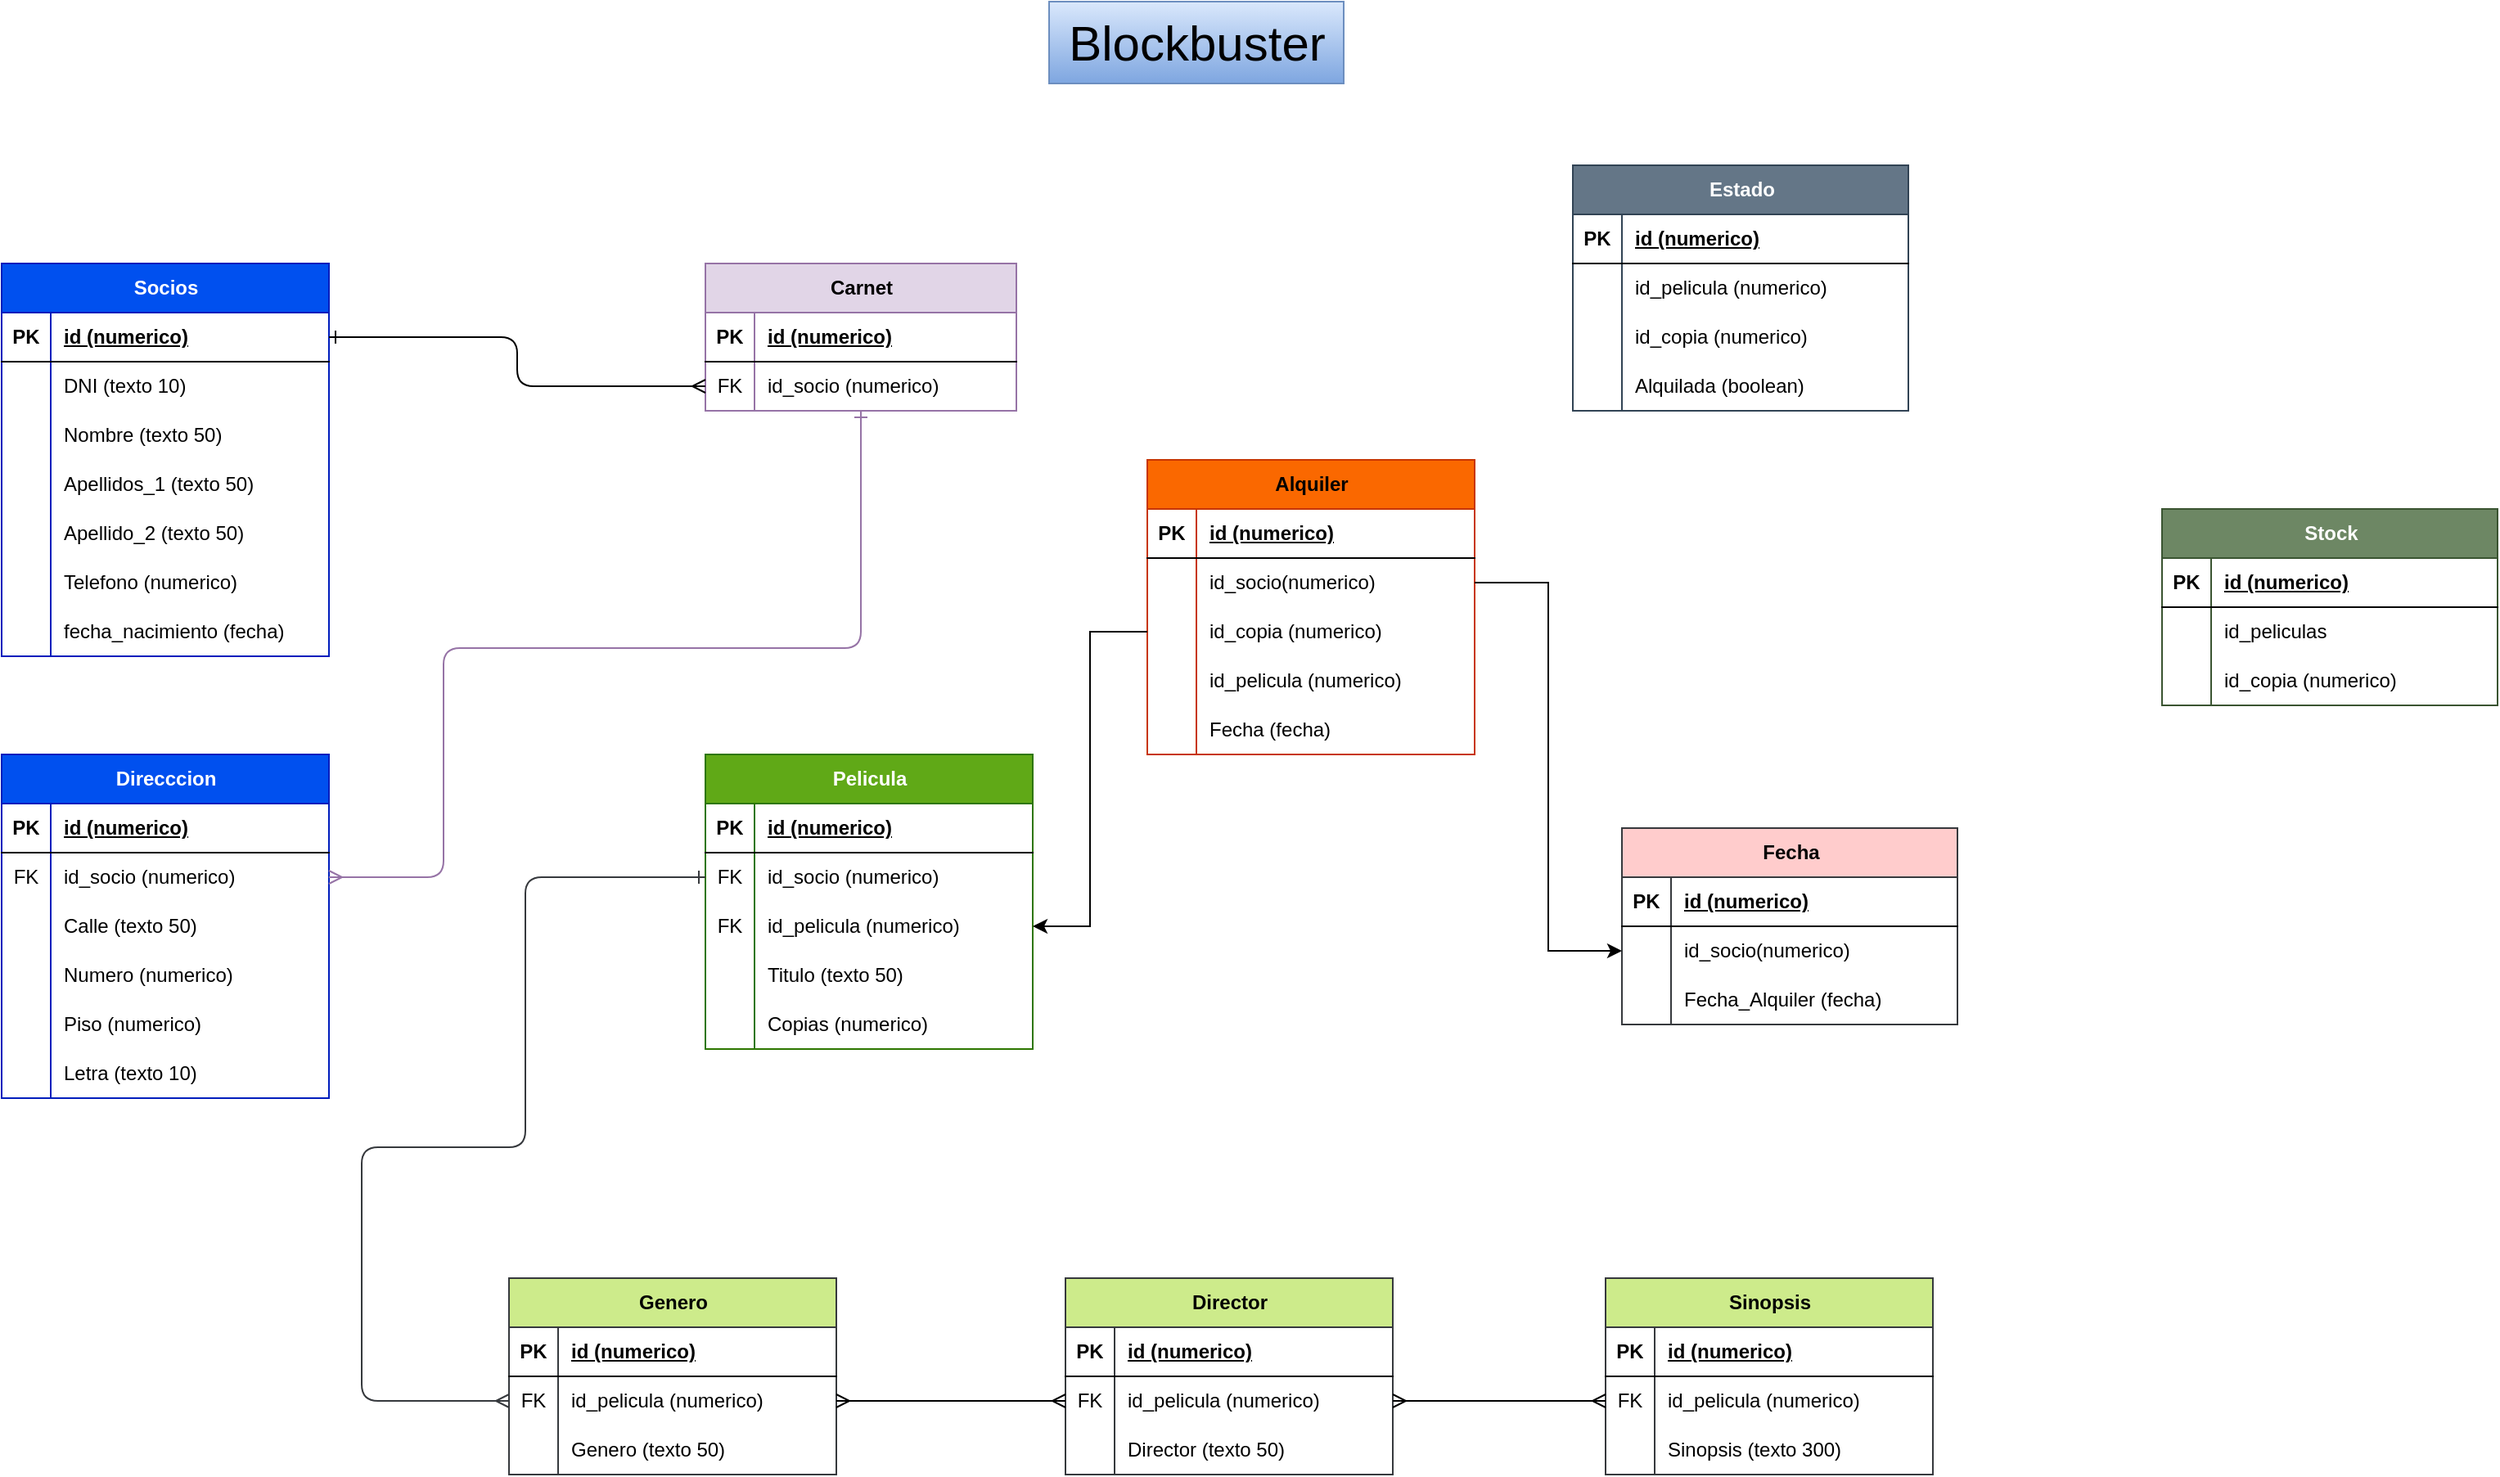 <mxfile version="26.0.16">
  <diagram name="Página-1" id="MO8kw07ydqRmG4UyFzAD">
    <mxGraphModel dx="2778" dy="1031" grid="1" gridSize="10" guides="1" tooltips="1" connect="1" arrows="1" fold="1" page="1" pageScale="1" pageWidth="827" pageHeight="1169" math="0" shadow="0">
      <root>
        <mxCell id="0" />
        <mxCell id="1" parent="0" />
        <mxCell id="iXbECxV8TjR05s4-vlhc-1" value="Socios" style="shape=table;startSize=30;container=1;collapsible=1;childLayout=tableLayout;fixedRows=1;rowLines=0;fontStyle=1;align=center;resizeLast=1;html=1;fillColor=#0050ef;fontColor=#ffffff;strokeColor=#001DBC;rounded=0;" vertex="1" parent="1">
          <mxGeometry x="-800" y="180" width="200" height="240" as="geometry" />
        </mxCell>
        <mxCell id="iXbECxV8TjR05s4-vlhc-2" value="" style="shape=tableRow;horizontal=0;startSize=0;swimlaneHead=0;swimlaneBody=0;fillColor=none;collapsible=0;dropTarget=0;points=[[0,0.5],[1,0.5]];portConstraint=eastwest;top=0;left=0;right=0;bottom=1;" vertex="1" parent="iXbECxV8TjR05s4-vlhc-1">
          <mxGeometry y="30" width="200" height="30" as="geometry" />
        </mxCell>
        <mxCell id="iXbECxV8TjR05s4-vlhc-3" value="PK" style="shape=partialRectangle;connectable=0;fillColor=none;top=0;left=0;bottom=0;right=0;fontStyle=1;overflow=hidden;whiteSpace=wrap;html=1;" vertex="1" parent="iXbECxV8TjR05s4-vlhc-2">
          <mxGeometry width="30" height="30" as="geometry">
            <mxRectangle width="30" height="30" as="alternateBounds" />
          </mxGeometry>
        </mxCell>
        <mxCell id="iXbECxV8TjR05s4-vlhc-4" value="id (numerico)" style="shape=partialRectangle;connectable=0;fillColor=none;top=0;left=0;bottom=0;right=0;align=left;spacingLeft=6;fontStyle=5;overflow=hidden;whiteSpace=wrap;html=1;" vertex="1" parent="iXbECxV8TjR05s4-vlhc-2">
          <mxGeometry x="30" width="170" height="30" as="geometry">
            <mxRectangle width="170" height="30" as="alternateBounds" />
          </mxGeometry>
        </mxCell>
        <mxCell id="iXbECxV8TjR05s4-vlhc-17" value="" style="shape=tableRow;horizontal=0;startSize=0;swimlaneHead=0;swimlaneBody=0;fillColor=none;collapsible=0;dropTarget=0;points=[[0,0.5],[1,0.5]];portConstraint=eastwest;top=0;left=0;right=0;bottom=0;" vertex="1" parent="iXbECxV8TjR05s4-vlhc-1">
          <mxGeometry y="60" width="200" height="30" as="geometry" />
        </mxCell>
        <mxCell id="iXbECxV8TjR05s4-vlhc-18" value="" style="shape=partialRectangle;connectable=0;fillColor=none;top=0;left=0;bottom=0;right=0;editable=1;overflow=hidden;whiteSpace=wrap;html=1;" vertex="1" parent="iXbECxV8TjR05s4-vlhc-17">
          <mxGeometry width="30" height="30" as="geometry">
            <mxRectangle width="30" height="30" as="alternateBounds" />
          </mxGeometry>
        </mxCell>
        <mxCell id="iXbECxV8TjR05s4-vlhc-19" value="DNI (texto 10)" style="shape=partialRectangle;connectable=0;fillColor=none;top=0;left=0;bottom=0;right=0;align=left;spacingLeft=6;overflow=hidden;whiteSpace=wrap;html=1;" vertex="1" parent="iXbECxV8TjR05s4-vlhc-17">
          <mxGeometry x="30" width="170" height="30" as="geometry">
            <mxRectangle width="170" height="30" as="alternateBounds" />
          </mxGeometry>
        </mxCell>
        <mxCell id="iXbECxV8TjR05s4-vlhc-5" value="" style="shape=tableRow;horizontal=0;startSize=0;swimlaneHead=0;swimlaneBody=0;fillColor=none;collapsible=0;dropTarget=0;points=[[0,0.5],[1,0.5]];portConstraint=eastwest;top=0;left=0;right=0;bottom=0;" vertex="1" parent="iXbECxV8TjR05s4-vlhc-1">
          <mxGeometry y="90" width="200" height="30" as="geometry" />
        </mxCell>
        <mxCell id="iXbECxV8TjR05s4-vlhc-6" value="" style="shape=partialRectangle;connectable=0;fillColor=none;top=0;left=0;bottom=0;right=0;editable=1;overflow=hidden;whiteSpace=wrap;html=1;" vertex="1" parent="iXbECxV8TjR05s4-vlhc-5">
          <mxGeometry width="30" height="30" as="geometry">
            <mxRectangle width="30" height="30" as="alternateBounds" />
          </mxGeometry>
        </mxCell>
        <mxCell id="iXbECxV8TjR05s4-vlhc-7" value="Nombre (texto 50)" style="shape=partialRectangle;connectable=0;fillColor=none;top=0;left=0;bottom=0;right=0;align=left;spacingLeft=6;overflow=hidden;whiteSpace=wrap;html=1;" vertex="1" parent="iXbECxV8TjR05s4-vlhc-5">
          <mxGeometry x="30" width="170" height="30" as="geometry">
            <mxRectangle width="170" height="30" as="alternateBounds" />
          </mxGeometry>
        </mxCell>
        <mxCell id="iXbECxV8TjR05s4-vlhc-8" value="" style="shape=tableRow;horizontal=0;startSize=0;swimlaneHead=0;swimlaneBody=0;fillColor=none;collapsible=0;dropTarget=0;points=[[0,0.5],[1,0.5]];portConstraint=eastwest;top=0;left=0;right=0;bottom=0;" vertex="1" parent="iXbECxV8TjR05s4-vlhc-1">
          <mxGeometry y="120" width="200" height="30" as="geometry" />
        </mxCell>
        <mxCell id="iXbECxV8TjR05s4-vlhc-9" value="" style="shape=partialRectangle;connectable=0;fillColor=none;top=0;left=0;bottom=0;right=0;editable=1;overflow=hidden;whiteSpace=wrap;html=1;" vertex="1" parent="iXbECxV8TjR05s4-vlhc-8">
          <mxGeometry width="30" height="30" as="geometry">
            <mxRectangle width="30" height="30" as="alternateBounds" />
          </mxGeometry>
        </mxCell>
        <mxCell id="iXbECxV8TjR05s4-vlhc-10" value="Apellidos_1 (texto 50)" style="shape=partialRectangle;connectable=0;fillColor=none;top=0;left=0;bottom=0;right=0;align=left;spacingLeft=6;overflow=hidden;whiteSpace=wrap;html=1;" vertex="1" parent="iXbECxV8TjR05s4-vlhc-8">
          <mxGeometry x="30" width="170" height="30" as="geometry">
            <mxRectangle width="170" height="30" as="alternateBounds" />
          </mxGeometry>
        </mxCell>
        <mxCell id="iXbECxV8TjR05s4-vlhc-11" value="" style="shape=tableRow;horizontal=0;startSize=0;swimlaneHead=0;swimlaneBody=0;fillColor=none;collapsible=0;dropTarget=0;points=[[0,0.5],[1,0.5]];portConstraint=eastwest;top=0;left=0;right=0;bottom=0;" vertex="1" parent="iXbECxV8TjR05s4-vlhc-1">
          <mxGeometry y="150" width="200" height="30" as="geometry" />
        </mxCell>
        <mxCell id="iXbECxV8TjR05s4-vlhc-12" value="" style="shape=partialRectangle;connectable=0;fillColor=none;top=0;left=0;bottom=0;right=0;editable=1;overflow=hidden;whiteSpace=wrap;html=1;" vertex="1" parent="iXbECxV8TjR05s4-vlhc-11">
          <mxGeometry width="30" height="30" as="geometry">
            <mxRectangle width="30" height="30" as="alternateBounds" />
          </mxGeometry>
        </mxCell>
        <mxCell id="iXbECxV8TjR05s4-vlhc-13" value="Apellido_2 (texto 50)" style="shape=partialRectangle;connectable=0;fillColor=none;top=0;left=0;bottom=0;right=0;align=left;spacingLeft=6;overflow=hidden;whiteSpace=wrap;html=1;" vertex="1" parent="iXbECxV8TjR05s4-vlhc-11">
          <mxGeometry x="30" width="170" height="30" as="geometry">
            <mxRectangle width="170" height="30" as="alternateBounds" />
          </mxGeometry>
        </mxCell>
        <mxCell id="iXbECxV8TjR05s4-vlhc-14" value="" style="shape=tableRow;horizontal=0;startSize=0;swimlaneHead=0;swimlaneBody=0;fillColor=none;collapsible=0;dropTarget=0;points=[[0,0.5],[1,0.5]];portConstraint=eastwest;top=0;left=0;right=0;bottom=0;" vertex="1" parent="iXbECxV8TjR05s4-vlhc-1">
          <mxGeometry y="180" width="200" height="30" as="geometry" />
        </mxCell>
        <mxCell id="iXbECxV8TjR05s4-vlhc-15" value="" style="shape=partialRectangle;connectable=0;fillColor=none;top=0;left=0;bottom=0;right=0;editable=1;overflow=hidden;whiteSpace=wrap;html=1;" vertex="1" parent="iXbECxV8TjR05s4-vlhc-14">
          <mxGeometry width="30" height="30" as="geometry">
            <mxRectangle width="30" height="30" as="alternateBounds" />
          </mxGeometry>
        </mxCell>
        <mxCell id="iXbECxV8TjR05s4-vlhc-16" value="Telefono (numerico)" style="shape=partialRectangle;connectable=0;fillColor=none;top=0;left=0;bottom=0;right=0;align=left;spacingLeft=6;overflow=hidden;whiteSpace=wrap;html=1;" vertex="1" parent="iXbECxV8TjR05s4-vlhc-14">
          <mxGeometry x="30" width="170" height="30" as="geometry">
            <mxRectangle width="170" height="30" as="alternateBounds" />
          </mxGeometry>
        </mxCell>
        <mxCell id="iXbECxV8TjR05s4-vlhc-43" value="" style="shape=tableRow;horizontal=0;startSize=0;swimlaneHead=0;swimlaneBody=0;fillColor=none;collapsible=0;dropTarget=0;points=[[0,0.5],[1,0.5]];portConstraint=eastwest;top=0;left=0;right=0;bottom=0;" vertex="1" parent="iXbECxV8TjR05s4-vlhc-1">
          <mxGeometry y="210" width="200" height="30" as="geometry" />
        </mxCell>
        <mxCell id="iXbECxV8TjR05s4-vlhc-44" value="" style="shape=partialRectangle;connectable=0;fillColor=none;top=0;left=0;bottom=0;right=0;editable=1;overflow=hidden;whiteSpace=wrap;html=1;" vertex="1" parent="iXbECxV8TjR05s4-vlhc-43">
          <mxGeometry width="30" height="30" as="geometry">
            <mxRectangle width="30" height="30" as="alternateBounds" />
          </mxGeometry>
        </mxCell>
        <mxCell id="iXbECxV8TjR05s4-vlhc-45" value="fecha_nacimiento (fecha)" style="shape=partialRectangle;connectable=0;fillColor=none;top=0;left=0;bottom=0;right=0;align=left;spacingLeft=6;overflow=hidden;whiteSpace=wrap;html=1;" vertex="1" parent="iXbECxV8TjR05s4-vlhc-43">
          <mxGeometry x="30" width="170" height="30" as="geometry">
            <mxRectangle width="170" height="30" as="alternateBounds" />
          </mxGeometry>
        </mxCell>
        <mxCell id="iXbECxV8TjR05s4-vlhc-20" value="Carnet" style="shape=table;startSize=30;container=1;collapsible=1;childLayout=tableLayout;fixedRows=1;rowLines=0;fontStyle=1;align=center;resizeLast=1;html=1;fillColor=#e1d5e7;strokeColor=#9673a6;" vertex="1" parent="1">
          <mxGeometry x="-370" y="180" width="190" height="90" as="geometry" />
        </mxCell>
        <mxCell id="iXbECxV8TjR05s4-vlhc-21" value="" style="shape=tableRow;horizontal=0;startSize=0;swimlaneHead=0;swimlaneBody=0;fillColor=none;collapsible=0;dropTarget=0;points=[[0,0.5],[1,0.5]];portConstraint=eastwest;top=0;left=0;right=0;bottom=1;" vertex="1" parent="iXbECxV8TjR05s4-vlhc-20">
          <mxGeometry y="30" width="190" height="30" as="geometry" />
        </mxCell>
        <mxCell id="iXbECxV8TjR05s4-vlhc-22" value="PK" style="shape=partialRectangle;connectable=0;fillColor=none;top=0;left=0;bottom=0;right=0;fontStyle=1;overflow=hidden;whiteSpace=wrap;html=1;" vertex="1" parent="iXbECxV8TjR05s4-vlhc-21">
          <mxGeometry width="30" height="30" as="geometry">
            <mxRectangle width="30" height="30" as="alternateBounds" />
          </mxGeometry>
        </mxCell>
        <mxCell id="iXbECxV8TjR05s4-vlhc-23" value="id (numerico)" style="shape=partialRectangle;connectable=0;fillColor=none;top=0;left=0;bottom=0;right=0;align=left;spacingLeft=6;fontStyle=5;overflow=hidden;whiteSpace=wrap;html=1;" vertex="1" parent="iXbECxV8TjR05s4-vlhc-21">
          <mxGeometry x="30" width="160" height="30" as="geometry">
            <mxRectangle width="160" height="30" as="alternateBounds" />
          </mxGeometry>
        </mxCell>
        <mxCell id="iXbECxV8TjR05s4-vlhc-24" value="" style="shape=tableRow;horizontal=0;startSize=0;swimlaneHead=0;swimlaneBody=0;fillColor=none;collapsible=0;dropTarget=0;points=[[0,0.5],[1,0.5]];portConstraint=eastwest;top=0;left=0;right=0;bottom=0;" vertex="1" parent="iXbECxV8TjR05s4-vlhc-20">
          <mxGeometry y="60" width="190" height="30" as="geometry" />
        </mxCell>
        <mxCell id="iXbECxV8TjR05s4-vlhc-25" value="FK" style="shape=partialRectangle;connectable=0;fillColor=none;top=0;left=0;bottom=0;right=0;editable=1;overflow=hidden;whiteSpace=wrap;html=1;" vertex="1" parent="iXbECxV8TjR05s4-vlhc-24">
          <mxGeometry width="30" height="30" as="geometry">
            <mxRectangle width="30" height="30" as="alternateBounds" />
          </mxGeometry>
        </mxCell>
        <mxCell id="iXbECxV8TjR05s4-vlhc-26" value="id_socio (numerico)" style="shape=partialRectangle;connectable=0;fillColor=none;top=0;left=0;bottom=0;right=0;align=left;spacingLeft=6;overflow=hidden;whiteSpace=wrap;html=1;" vertex="1" parent="iXbECxV8TjR05s4-vlhc-24">
          <mxGeometry x="30" width="160" height="30" as="geometry">
            <mxRectangle width="160" height="30" as="alternateBounds" />
          </mxGeometry>
        </mxCell>
        <mxCell id="iXbECxV8TjR05s4-vlhc-47" value="Direcccion" style="shape=table;startSize=30;container=1;collapsible=1;childLayout=tableLayout;fixedRows=1;rowLines=0;fontStyle=1;align=center;resizeLast=1;html=1;fillColor=#0050ef;fontColor=#ffffff;strokeColor=#001DBC;" vertex="1" parent="1">
          <mxGeometry x="-800" y="480" width="200" height="210" as="geometry" />
        </mxCell>
        <mxCell id="iXbECxV8TjR05s4-vlhc-48" value="" style="shape=tableRow;horizontal=0;startSize=0;swimlaneHead=0;swimlaneBody=0;fillColor=none;collapsible=0;dropTarget=0;points=[[0,0.5],[1,0.5]];portConstraint=eastwest;top=0;left=0;right=0;bottom=1;" vertex="1" parent="iXbECxV8TjR05s4-vlhc-47">
          <mxGeometry y="30" width="200" height="30" as="geometry" />
        </mxCell>
        <mxCell id="iXbECxV8TjR05s4-vlhc-49" value="PK" style="shape=partialRectangle;connectable=0;fillColor=none;top=0;left=0;bottom=0;right=0;fontStyle=1;overflow=hidden;whiteSpace=wrap;html=1;" vertex="1" parent="iXbECxV8TjR05s4-vlhc-48">
          <mxGeometry width="30" height="30" as="geometry">
            <mxRectangle width="30" height="30" as="alternateBounds" />
          </mxGeometry>
        </mxCell>
        <mxCell id="iXbECxV8TjR05s4-vlhc-50" value="id (numerico)" style="shape=partialRectangle;connectable=0;fillColor=none;top=0;left=0;bottom=0;right=0;align=left;spacingLeft=6;fontStyle=5;overflow=hidden;whiteSpace=wrap;html=1;" vertex="1" parent="iXbECxV8TjR05s4-vlhc-48">
          <mxGeometry x="30" width="170" height="30" as="geometry">
            <mxRectangle width="170" height="30" as="alternateBounds" />
          </mxGeometry>
        </mxCell>
        <mxCell id="iXbECxV8TjR05s4-vlhc-51" value="" style="shape=tableRow;horizontal=0;startSize=0;swimlaneHead=0;swimlaneBody=0;fillColor=none;collapsible=0;dropTarget=0;points=[[0,0.5],[1,0.5]];portConstraint=eastwest;top=0;left=0;right=0;bottom=0;" vertex="1" parent="iXbECxV8TjR05s4-vlhc-47">
          <mxGeometry y="60" width="200" height="30" as="geometry" />
        </mxCell>
        <mxCell id="iXbECxV8TjR05s4-vlhc-52" value="FK" style="shape=partialRectangle;connectable=0;fillColor=none;top=0;left=0;bottom=0;right=0;editable=1;overflow=hidden;whiteSpace=wrap;html=1;" vertex="1" parent="iXbECxV8TjR05s4-vlhc-51">
          <mxGeometry width="30" height="30" as="geometry">
            <mxRectangle width="30" height="30" as="alternateBounds" />
          </mxGeometry>
        </mxCell>
        <mxCell id="iXbECxV8TjR05s4-vlhc-53" value="id_socio (numerico)" style="shape=partialRectangle;connectable=0;fillColor=none;top=0;left=0;bottom=0;right=0;align=left;spacingLeft=6;overflow=hidden;whiteSpace=wrap;html=1;" vertex="1" parent="iXbECxV8TjR05s4-vlhc-51">
          <mxGeometry x="30" width="170" height="30" as="geometry">
            <mxRectangle width="170" height="30" as="alternateBounds" />
          </mxGeometry>
        </mxCell>
        <mxCell id="iXbECxV8TjR05s4-vlhc-54" value="" style="shape=tableRow;horizontal=0;startSize=0;swimlaneHead=0;swimlaneBody=0;fillColor=none;collapsible=0;dropTarget=0;points=[[0,0.5],[1,0.5]];portConstraint=eastwest;top=0;left=0;right=0;bottom=0;" vertex="1" parent="iXbECxV8TjR05s4-vlhc-47">
          <mxGeometry y="90" width="200" height="30" as="geometry" />
        </mxCell>
        <mxCell id="iXbECxV8TjR05s4-vlhc-55" value="" style="shape=partialRectangle;connectable=0;fillColor=none;top=0;left=0;bottom=0;right=0;editable=1;overflow=hidden;whiteSpace=wrap;html=1;" vertex="1" parent="iXbECxV8TjR05s4-vlhc-54">
          <mxGeometry width="30" height="30" as="geometry">
            <mxRectangle width="30" height="30" as="alternateBounds" />
          </mxGeometry>
        </mxCell>
        <mxCell id="iXbECxV8TjR05s4-vlhc-56" value="Calle (texto 50)" style="shape=partialRectangle;connectable=0;fillColor=none;top=0;left=0;bottom=0;right=0;align=left;spacingLeft=6;overflow=hidden;whiteSpace=wrap;html=1;" vertex="1" parent="iXbECxV8TjR05s4-vlhc-54">
          <mxGeometry x="30" width="170" height="30" as="geometry">
            <mxRectangle width="170" height="30" as="alternateBounds" />
          </mxGeometry>
        </mxCell>
        <mxCell id="iXbECxV8TjR05s4-vlhc-57" value="" style="shape=tableRow;horizontal=0;startSize=0;swimlaneHead=0;swimlaneBody=0;fillColor=none;collapsible=0;dropTarget=0;points=[[0,0.5],[1,0.5]];portConstraint=eastwest;top=0;left=0;right=0;bottom=0;" vertex="1" parent="iXbECxV8TjR05s4-vlhc-47">
          <mxGeometry y="120" width="200" height="30" as="geometry" />
        </mxCell>
        <mxCell id="iXbECxV8TjR05s4-vlhc-58" value="" style="shape=partialRectangle;connectable=0;fillColor=none;top=0;left=0;bottom=0;right=0;editable=1;overflow=hidden;whiteSpace=wrap;html=1;" vertex="1" parent="iXbECxV8TjR05s4-vlhc-57">
          <mxGeometry width="30" height="30" as="geometry">
            <mxRectangle width="30" height="30" as="alternateBounds" />
          </mxGeometry>
        </mxCell>
        <mxCell id="iXbECxV8TjR05s4-vlhc-59" value="Numero (numerico)" style="shape=partialRectangle;connectable=0;fillColor=none;top=0;left=0;bottom=0;right=0;align=left;spacingLeft=6;overflow=hidden;whiteSpace=wrap;html=1;" vertex="1" parent="iXbECxV8TjR05s4-vlhc-57">
          <mxGeometry x="30" width="170" height="30" as="geometry">
            <mxRectangle width="170" height="30" as="alternateBounds" />
          </mxGeometry>
        </mxCell>
        <mxCell id="iXbECxV8TjR05s4-vlhc-60" value="" style="shape=tableRow;horizontal=0;startSize=0;swimlaneHead=0;swimlaneBody=0;fillColor=none;collapsible=0;dropTarget=0;points=[[0,0.5],[1,0.5]];portConstraint=eastwest;top=0;left=0;right=0;bottom=0;" vertex="1" parent="iXbECxV8TjR05s4-vlhc-47">
          <mxGeometry y="150" width="200" height="30" as="geometry" />
        </mxCell>
        <mxCell id="iXbECxV8TjR05s4-vlhc-61" value="" style="shape=partialRectangle;connectable=0;fillColor=none;top=0;left=0;bottom=0;right=0;editable=1;overflow=hidden;whiteSpace=wrap;html=1;" vertex="1" parent="iXbECxV8TjR05s4-vlhc-60">
          <mxGeometry width="30" height="30" as="geometry">
            <mxRectangle width="30" height="30" as="alternateBounds" />
          </mxGeometry>
        </mxCell>
        <mxCell id="iXbECxV8TjR05s4-vlhc-62" value="Piso (numerico)" style="shape=partialRectangle;connectable=0;fillColor=none;top=0;left=0;bottom=0;right=0;align=left;spacingLeft=6;overflow=hidden;whiteSpace=wrap;html=1;" vertex="1" parent="iXbECxV8TjR05s4-vlhc-60">
          <mxGeometry x="30" width="170" height="30" as="geometry">
            <mxRectangle width="170" height="30" as="alternateBounds" />
          </mxGeometry>
        </mxCell>
        <mxCell id="iXbECxV8TjR05s4-vlhc-63" value="" style="shape=tableRow;horizontal=0;startSize=0;swimlaneHead=0;swimlaneBody=0;fillColor=none;collapsible=0;dropTarget=0;points=[[0,0.5],[1,0.5]];portConstraint=eastwest;top=0;left=0;right=0;bottom=0;" vertex="1" parent="iXbECxV8TjR05s4-vlhc-47">
          <mxGeometry y="180" width="200" height="30" as="geometry" />
        </mxCell>
        <mxCell id="iXbECxV8TjR05s4-vlhc-64" value="" style="shape=partialRectangle;connectable=0;fillColor=none;top=0;left=0;bottom=0;right=0;editable=1;overflow=hidden;whiteSpace=wrap;html=1;" vertex="1" parent="iXbECxV8TjR05s4-vlhc-63">
          <mxGeometry width="30" height="30" as="geometry">
            <mxRectangle width="30" height="30" as="alternateBounds" />
          </mxGeometry>
        </mxCell>
        <mxCell id="iXbECxV8TjR05s4-vlhc-65" value="Letra (texto 10)" style="shape=partialRectangle;connectable=0;fillColor=none;top=0;left=0;bottom=0;right=0;align=left;spacingLeft=6;overflow=hidden;whiteSpace=wrap;html=1;" vertex="1" parent="iXbECxV8TjR05s4-vlhc-63">
          <mxGeometry x="30" width="170" height="30" as="geometry">
            <mxRectangle width="170" height="30" as="alternateBounds" />
          </mxGeometry>
        </mxCell>
        <mxCell id="iXbECxV8TjR05s4-vlhc-72" value="&lt;font style=&quot;font-size: 30px;&quot;&gt;Blockbuster&lt;/font&gt;" style="text;html=1;align=center;verticalAlign=middle;resizable=0;points=[];autosize=1;strokeColor=#6c8ebf;fillColor=#dae8fc;gradientColor=#7ea6e0;" vertex="1" parent="1">
          <mxGeometry x="-160" y="20" width="180" height="50" as="geometry" />
        </mxCell>
        <mxCell id="iXbECxV8TjR05s4-vlhc-73" style="edgeStyle=orthogonalEdgeStyle;rounded=1;orthogonalLoop=1;jettySize=auto;html=1;entryX=0;entryY=0.5;entryDx=0;entryDy=0;endArrow=ERmany;endFill=0;startArrow=ERone;startFill=0;curved=0;strokeColor=light-dark(#000000,#6DB2FF);" edge="1" parent="1" source="iXbECxV8TjR05s4-vlhc-2" target="iXbECxV8TjR05s4-vlhc-24">
          <mxGeometry relative="1" as="geometry" />
        </mxCell>
        <mxCell id="iXbECxV8TjR05s4-vlhc-75" style="edgeStyle=orthogonalEdgeStyle;rounded=1;orthogonalLoop=1;jettySize=auto;html=1;startArrow=ERone;startFill=0;endArrow=ERmany;endFill=0;curved=0;entryX=1;entryY=0.5;entryDx=0;entryDy=0;fillColor=#e1d5e7;strokeColor=#9673a6;" edge="1" parent="1" source="iXbECxV8TjR05s4-vlhc-24" target="iXbECxV8TjR05s4-vlhc-51">
          <mxGeometry relative="1" as="geometry">
            <mxPoint x="-590" y="555" as="targetPoint" />
            <Array as="points">
              <mxPoint x="-530" y="415" />
              <mxPoint x="-530" y="555" />
            </Array>
          </mxGeometry>
        </mxCell>
        <mxCell id="iXbECxV8TjR05s4-vlhc-96" value="Pelicula" style="shape=table;startSize=30;container=1;collapsible=1;childLayout=tableLayout;fixedRows=1;rowLines=0;fontStyle=1;align=center;resizeLast=1;html=1;fillColor=#60a917;fontColor=#ffffff;strokeColor=#2D7600;shadow=0;swimlaneFillColor=none;gradientColor=none;" vertex="1" parent="1">
          <mxGeometry x="-370" y="480" width="200" height="180" as="geometry" />
        </mxCell>
        <mxCell id="iXbECxV8TjR05s4-vlhc-97" value="" style="shape=tableRow;horizontal=0;startSize=0;swimlaneHead=0;swimlaneBody=0;fillColor=none;collapsible=0;dropTarget=0;points=[[0,0.5],[1,0.5]];portConstraint=eastwest;top=0;left=0;right=0;bottom=1;" vertex="1" parent="iXbECxV8TjR05s4-vlhc-96">
          <mxGeometry y="30" width="200" height="30" as="geometry" />
        </mxCell>
        <mxCell id="iXbECxV8TjR05s4-vlhc-98" value="PK" style="shape=partialRectangle;connectable=0;fillColor=none;top=0;left=0;bottom=0;right=0;fontStyle=1;overflow=hidden;whiteSpace=wrap;html=1;" vertex="1" parent="iXbECxV8TjR05s4-vlhc-97">
          <mxGeometry width="30" height="30" as="geometry">
            <mxRectangle width="30" height="30" as="alternateBounds" />
          </mxGeometry>
        </mxCell>
        <mxCell id="iXbECxV8TjR05s4-vlhc-99" value="id (numerico)" style="shape=partialRectangle;connectable=0;fillColor=none;top=0;left=0;bottom=0;right=0;align=left;spacingLeft=6;fontStyle=5;overflow=hidden;whiteSpace=wrap;html=1;" vertex="1" parent="iXbECxV8TjR05s4-vlhc-97">
          <mxGeometry x="30" width="170" height="30" as="geometry">
            <mxRectangle width="170" height="30" as="alternateBounds" />
          </mxGeometry>
        </mxCell>
        <mxCell id="iXbECxV8TjR05s4-vlhc-100" value="" style="shape=tableRow;horizontal=0;startSize=0;swimlaneHead=0;swimlaneBody=0;fillColor=none;collapsible=0;dropTarget=0;points=[[0,0.5],[1,0.5]];portConstraint=eastwest;top=0;left=0;right=0;bottom=0;" vertex="1" parent="iXbECxV8TjR05s4-vlhc-96">
          <mxGeometry y="60" width="200" height="30" as="geometry" />
        </mxCell>
        <mxCell id="iXbECxV8TjR05s4-vlhc-101" value="FK" style="shape=partialRectangle;connectable=0;fillColor=none;top=0;left=0;bottom=0;right=0;editable=1;overflow=hidden;whiteSpace=wrap;html=1;" vertex="1" parent="iXbECxV8TjR05s4-vlhc-100">
          <mxGeometry width="30" height="30" as="geometry">
            <mxRectangle width="30" height="30" as="alternateBounds" />
          </mxGeometry>
        </mxCell>
        <mxCell id="iXbECxV8TjR05s4-vlhc-102" value="id_socio (numerico)" style="shape=partialRectangle;connectable=0;fillColor=none;top=0;left=0;bottom=0;right=0;align=left;spacingLeft=6;overflow=hidden;whiteSpace=wrap;html=1;" vertex="1" parent="iXbECxV8TjR05s4-vlhc-100">
          <mxGeometry x="30" width="170" height="30" as="geometry">
            <mxRectangle width="170" height="30" as="alternateBounds" />
          </mxGeometry>
        </mxCell>
        <mxCell id="iXbECxV8TjR05s4-vlhc-103" value="" style="shape=tableRow;horizontal=0;startSize=0;swimlaneHead=0;swimlaneBody=0;fillColor=none;collapsible=0;dropTarget=0;points=[[0,0.5],[1,0.5]];portConstraint=eastwest;top=0;left=0;right=0;bottom=0;" vertex="1" parent="iXbECxV8TjR05s4-vlhc-96">
          <mxGeometry y="90" width="200" height="30" as="geometry" />
        </mxCell>
        <mxCell id="iXbECxV8TjR05s4-vlhc-104" value="FK" style="shape=partialRectangle;connectable=0;fillColor=none;top=0;left=0;bottom=0;right=0;editable=1;overflow=hidden;whiteSpace=wrap;html=1;" vertex="1" parent="iXbECxV8TjR05s4-vlhc-103">
          <mxGeometry width="30" height="30" as="geometry">
            <mxRectangle width="30" height="30" as="alternateBounds" />
          </mxGeometry>
        </mxCell>
        <mxCell id="iXbECxV8TjR05s4-vlhc-105" value="id_pelicula (numerico)" style="shape=partialRectangle;connectable=0;fillColor=none;top=0;left=0;bottom=0;right=0;align=left;spacingLeft=6;overflow=hidden;whiteSpace=wrap;html=1;" vertex="1" parent="iXbECxV8TjR05s4-vlhc-103">
          <mxGeometry x="30" width="170" height="30" as="geometry">
            <mxRectangle width="170" height="30" as="alternateBounds" />
          </mxGeometry>
        </mxCell>
        <mxCell id="iXbECxV8TjR05s4-vlhc-106" value="" style="shape=tableRow;horizontal=0;startSize=0;swimlaneHead=0;swimlaneBody=0;fillColor=none;collapsible=0;dropTarget=0;points=[[0,0.5],[1,0.5]];portConstraint=eastwest;top=0;left=0;right=0;bottom=0;" vertex="1" parent="iXbECxV8TjR05s4-vlhc-96">
          <mxGeometry y="120" width="200" height="30" as="geometry" />
        </mxCell>
        <mxCell id="iXbECxV8TjR05s4-vlhc-107" value="" style="shape=partialRectangle;connectable=0;fillColor=none;top=0;left=0;bottom=0;right=0;editable=1;overflow=hidden;whiteSpace=wrap;html=1;" vertex="1" parent="iXbECxV8TjR05s4-vlhc-106">
          <mxGeometry width="30" height="30" as="geometry">
            <mxRectangle width="30" height="30" as="alternateBounds" />
          </mxGeometry>
        </mxCell>
        <mxCell id="iXbECxV8TjR05s4-vlhc-108" value="Titulo (texto 50)" style="shape=partialRectangle;connectable=0;fillColor=none;top=0;left=0;bottom=0;right=0;align=left;spacingLeft=6;overflow=hidden;whiteSpace=wrap;html=1;" vertex="1" parent="iXbECxV8TjR05s4-vlhc-106">
          <mxGeometry x="30" width="170" height="30" as="geometry">
            <mxRectangle width="170" height="30" as="alternateBounds" />
          </mxGeometry>
        </mxCell>
        <mxCell id="iXbECxV8TjR05s4-vlhc-169" value="" style="shape=tableRow;horizontal=0;startSize=0;swimlaneHead=0;swimlaneBody=0;fillColor=none;collapsible=0;dropTarget=0;points=[[0,0.5],[1,0.5]];portConstraint=eastwest;top=0;left=0;right=0;bottom=0;" vertex="1" parent="iXbECxV8TjR05s4-vlhc-96">
          <mxGeometry y="150" width="200" height="30" as="geometry" />
        </mxCell>
        <mxCell id="iXbECxV8TjR05s4-vlhc-170" value="" style="shape=partialRectangle;connectable=0;fillColor=none;top=0;left=0;bottom=0;right=0;editable=1;overflow=hidden;whiteSpace=wrap;html=1;" vertex="1" parent="iXbECxV8TjR05s4-vlhc-169">
          <mxGeometry width="30" height="30" as="geometry">
            <mxRectangle width="30" height="30" as="alternateBounds" />
          </mxGeometry>
        </mxCell>
        <mxCell id="iXbECxV8TjR05s4-vlhc-171" value="Copias (numerico)" style="shape=partialRectangle;connectable=0;fillColor=none;top=0;left=0;bottom=0;right=0;align=left;spacingLeft=6;overflow=hidden;whiteSpace=wrap;html=1;" vertex="1" parent="iXbECxV8TjR05s4-vlhc-169">
          <mxGeometry x="30" width="170" height="30" as="geometry">
            <mxRectangle width="170" height="30" as="alternateBounds" />
          </mxGeometry>
        </mxCell>
        <mxCell id="iXbECxV8TjR05s4-vlhc-137" value="Alquiler" style="shape=table;startSize=30;container=1;collapsible=1;childLayout=tableLayout;fixedRows=1;rowLines=0;fontStyle=1;align=center;resizeLast=1;html=1;fillColor=#fa6800;strokeColor=#C73500;fontColor=#000000;" vertex="1" parent="1">
          <mxGeometry x="-100" y="300" width="200" height="180" as="geometry" />
        </mxCell>
        <mxCell id="iXbECxV8TjR05s4-vlhc-138" value="" style="shape=tableRow;horizontal=0;startSize=0;swimlaneHead=0;swimlaneBody=0;fillColor=none;collapsible=0;dropTarget=0;points=[[0,0.5],[1,0.5]];portConstraint=eastwest;top=0;left=0;right=0;bottom=1;" vertex="1" parent="iXbECxV8TjR05s4-vlhc-137">
          <mxGeometry y="30" width="200" height="30" as="geometry" />
        </mxCell>
        <mxCell id="iXbECxV8TjR05s4-vlhc-139" value="PK" style="shape=partialRectangle;connectable=0;fillColor=none;top=0;left=0;bottom=0;right=0;fontStyle=1;overflow=hidden;whiteSpace=wrap;html=1;" vertex="1" parent="iXbECxV8TjR05s4-vlhc-138">
          <mxGeometry width="30" height="30" as="geometry">
            <mxRectangle width="30" height="30" as="alternateBounds" />
          </mxGeometry>
        </mxCell>
        <mxCell id="iXbECxV8TjR05s4-vlhc-140" value="id (numerico)" style="shape=partialRectangle;connectable=0;fillColor=none;top=0;left=0;bottom=0;right=0;align=left;spacingLeft=6;fontStyle=5;overflow=hidden;whiteSpace=wrap;html=1;" vertex="1" parent="iXbECxV8TjR05s4-vlhc-138">
          <mxGeometry x="30" width="170" height="30" as="geometry">
            <mxRectangle width="170" height="30" as="alternateBounds" />
          </mxGeometry>
        </mxCell>
        <mxCell id="iXbECxV8TjR05s4-vlhc-141" value="" style="shape=tableRow;horizontal=0;startSize=0;swimlaneHead=0;swimlaneBody=0;fillColor=none;collapsible=0;dropTarget=0;points=[[0,0.5],[1,0.5]];portConstraint=eastwest;top=0;left=0;right=0;bottom=0;" vertex="1" parent="iXbECxV8TjR05s4-vlhc-137">
          <mxGeometry y="60" width="200" height="30" as="geometry" />
        </mxCell>
        <mxCell id="iXbECxV8TjR05s4-vlhc-142" value="" style="shape=partialRectangle;connectable=0;fillColor=none;top=0;left=0;bottom=0;right=0;editable=1;overflow=hidden;whiteSpace=wrap;html=1;" vertex="1" parent="iXbECxV8TjR05s4-vlhc-141">
          <mxGeometry width="30" height="30" as="geometry">
            <mxRectangle width="30" height="30" as="alternateBounds" />
          </mxGeometry>
        </mxCell>
        <mxCell id="iXbECxV8TjR05s4-vlhc-143" value="id_socio(numerico)" style="shape=partialRectangle;connectable=0;fillColor=none;top=0;left=0;bottom=0;right=0;align=left;spacingLeft=6;overflow=hidden;whiteSpace=wrap;html=1;" vertex="1" parent="iXbECxV8TjR05s4-vlhc-141">
          <mxGeometry x="30" width="170" height="30" as="geometry">
            <mxRectangle width="170" height="30" as="alternateBounds" />
          </mxGeometry>
        </mxCell>
        <mxCell id="iXbECxV8TjR05s4-vlhc-144" value="" style="shape=tableRow;horizontal=0;startSize=0;swimlaneHead=0;swimlaneBody=0;fillColor=none;collapsible=0;dropTarget=0;points=[[0,0.5],[1,0.5]];portConstraint=eastwest;top=0;left=0;right=0;bottom=0;" vertex="1" parent="iXbECxV8TjR05s4-vlhc-137">
          <mxGeometry y="90" width="200" height="30" as="geometry" />
        </mxCell>
        <mxCell id="iXbECxV8TjR05s4-vlhc-145" value="" style="shape=partialRectangle;connectable=0;fillColor=none;top=0;left=0;bottom=0;right=0;editable=1;overflow=hidden;whiteSpace=wrap;html=1;" vertex="1" parent="iXbECxV8TjR05s4-vlhc-144">
          <mxGeometry width="30" height="30" as="geometry">
            <mxRectangle width="30" height="30" as="alternateBounds" />
          </mxGeometry>
        </mxCell>
        <mxCell id="iXbECxV8TjR05s4-vlhc-146" value="id_copia (numerico)" style="shape=partialRectangle;connectable=0;fillColor=none;top=0;left=0;bottom=0;right=0;align=left;spacingLeft=6;overflow=hidden;whiteSpace=wrap;html=1;" vertex="1" parent="iXbECxV8TjR05s4-vlhc-144">
          <mxGeometry x="30" width="170" height="30" as="geometry">
            <mxRectangle width="170" height="30" as="alternateBounds" />
          </mxGeometry>
        </mxCell>
        <mxCell id="iXbECxV8TjR05s4-vlhc-175" value="" style="shape=tableRow;horizontal=0;startSize=0;swimlaneHead=0;swimlaneBody=0;fillColor=none;collapsible=0;dropTarget=0;points=[[0,0.5],[1,0.5]];portConstraint=eastwest;top=0;left=0;right=0;bottom=0;" vertex="1" parent="iXbECxV8TjR05s4-vlhc-137">
          <mxGeometry y="120" width="200" height="30" as="geometry" />
        </mxCell>
        <mxCell id="iXbECxV8TjR05s4-vlhc-176" value="" style="shape=partialRectangle;connectable=0;fillColor=none;top=0;left=0;bottom=0;right=0;editable=1;overflow=hidden;whiteSpace=wrap;html=1;" vertex="1" parent="iXbECxV8TjR05s4-vlhc-175">
          <mxGeometry width="30" height="30" as="geometry">
            <mxRectangle width="30" height="30" as="alternateBounds" />
          </mxGeometry>
        </mxCell>
        <mxCell id="iXbECxV8TjR05s4-vlhc-177" value="id_pelicula (numerico)" style="shape=partialRectangle;connectable=0;fillColor=none;top=0;left=0;bottom=0;right=0;align=left;spacingLeft=6;overflow=hidden;whiteSpace=wrap;html=1;" vertex="1" parent="iXbECxV8TjR05s4-vlhc-175">
          <mxGeometry x="30" width="170" height="30" as="geometry">
            <mxRectangle width="170" height="30" as="alternateBounds" />
          </mxGeometry>
        </mxCell>
        <mxCell id="iXbECxV8TjR05s4-vlhc-172" value="" style="shape=tableRow;horizontal=0;startSize=0;swimlaneHead=0;swimlaneBody=0;fillColor=none;collapsible=0;dropTarget=0;points=[[0,0.5],[1,0.5]];portConstraint=eastwest;top=0;left=0;right=0;bottom=0;" vertex="1" parent="iXbECxV8TjR05s4-vlhc-137">
          <mxGeometry y="150" width="200" height="30" as="geometry" />
        </mxCell>
        <mxCell id="iXbECxV8TjR05s4-vlhc-173" value="" style="shape=partialRectangle;connectable=0;fillColor=none;top=0;left=0;bottom=0;right=0;editable=1;overflow=hidden;whiteSpace=wrap;html=1;" vertex="1" parent="iXbECxV8TjR05s4-vlhc-172">
          <mxGeometry width="30" height="30" as="geometry">
            <mxRectangle width="30" height="30" as="alternateBounds" />
          </mxGeometry>
        </mxCell>
        <mxCell id="iXbECxV8TjR05s4-vlhc-174" value="Fecha (fecha)" style="shape=partialRectangle;connectable=0;fillColor=none;top=0;left=0;bottom=0;right=0;align=left;spacingLeft=6;overflow=hidden;whiteSpace=wrap;html=1;" vertex="1" parent="iXbECxV8TjR05s4-vlhc-172">
          <mxGeometry x="30" width="170" height="30" as="geometry">
            <mxRectangle width="170" height="30" as="alternateBounds" />
          </mxGeometry>
        </mxCell>
        <mxCell id="iXbECxV8TjR05s4-vlhc-178" value="Fecha" style="shape=table;startSize=30;container=1;collapsible=1;childLayout=tableLayout;fixedRows=1;rowLines=0;fontStyle=1;align=center;resizeLast=1;html=1;fillColor=#ffcccc;strokeColor=#36393d;" vertex="1" parent="1">
          <mxGeometry x="190" y="525" width="205" height="120" as="geometry" />
        </mxCell>
        <mxCell id="iXbECxV8TjR05s4-vlhc-179" value="" style="shape=tableRow;horizontal=0;startSize=0;swimlaneHead=0;swimlaneBody=0;fillColor=none;collapsible=0;dropTarget=0;points=[[0,0.5],[1,0.5]];portConstraint=eastwest;top=0;left=0;right=0;bottom=1;" vertex="1" parent="iXbECxV8TjR05s4-vlhc-178">
          <mxGeometry y="30" width="205" height="30" as="geometry" />
        </mxCell>
        <mxCell id="iXbECxV8TjR05s4-vlhc-180" value="PK" style="shape=partialRectangle;connectable=0;fillColor=none;top=0;left=0;bottom=0;right=0;fontStyle=1;overflow=hidden;whiteSpace=wrap;html=1;" vertex="1" parent="iXbECxV8TjR05s4-vlhc-179">
          <mxGeometry width="30" height="30" as="geometry">
            <mxRectangle width="30" height="30" as="alternateBounds" />
          </mxGeometry>
        </mxCell>
        <mxCell id="iXbECxV8TjR05s4-vlhc-181" value="id (numerico)" style="shape=partialRectangle;connectable=0;fillColor=none;top=0;left=0;bottom=0;right=0;align=left;spacingLeft=6;fontStyle=5;overflow=hidden;whiteSpace=wrap;html=1;" vertex="1" parent="iXbECxV8TjR05s4-vlhc-179">
          <mxGeometry x="30" width="175" height="30" as="geometry">
            <mxRectangle width="175" height="30" as="alternateBounds" />
          </mxGeometry>
        </mxCell>
        <mxCell id="iXbECxV8TjR05s4-vlhc-182" value="" style="shape=tableRow;horizontal=0;startSize=0;swimlaneHead=0;swimlaneBody=0;fillColor=none;collapsible=0;dropTarget=0;points=[[0,0.5],[1,0.5]];portConstraint=eastwest;top=0;left=0;right=0;bottom=0;" vertex="1" parent="iXbECxV8TjR05s4-vlhc-178">
          <mxGeometry y="60" width="205" height="30" as="geometry" />
        </mxCell>
        <mxCell id="iXbECxV8TjR05s4-vlhc-183" value="" style="shape=partialRectangle;connectable=0;fillColor=none;top=0;left=0;bottom=0;right=0;editable=1;overflow=hidden;whiteSpace=wrap;html=1;" vertex="1" parent="iXbECxV8TjR05s4-vlhc-182">
          <mxGeometry width="30" height="30" as="geometry">
            <mxRectangle width="30" height="30" as="alternateBounds" />
          </mxGeometry>
        </mxCell>
        <mxCell id="iXbECxV8TjR05s4-vlhc-184" value="id_socio(numerico)" style="shape=partialRectangle;connectable=0;fillColor=none;top=0;left=0;bottom=0;right=0;align=left;spacingLeft=6;overflow=hidden;whiteSpace=wrap;html=1;" vertex="1" parent="iXbECxV8TjR05s4-vlhc-182">
          <mxGeometry x="30" width="175" height="30" as="geometry">
            <mxRectangle width="175" height="30" as="alternateBounds" />
          </mxGeometry>
        </mxCell>
        <mxCell id="iXbECxV8TjR05s4-vlhc-194" value="" style="shape=tableRow;horizontal=0;startSize=0;swimlaneHead=0;swimlaneBody=0;fillColor=none;collapsible=0;dropTarget=0;points=[[0,0.5],[1,0.5]];portConstraint=eastwest;top=0;left=0;right=0;bottom=0;" vertex="1" parent="iXbECxV8TjR05s4-vlhc-178">
          <mxGeometry y="90" width="205" height="30" as="geometry" />
        </mxCell>
        <mxCell id="iXbECxV8TjR05s4-vlhc-195" value="" style="shape=partialRectangle;connectable=0;fillColor=none;top=0;left=0;bottom=0;right=0;editable=1;overflow=hidden;whiteSpace=wrap;html=1;" vertex="1" parent="iXbECxV8TjR05s4-vlhc-194">
          <mxGeometry width="30" height="30" as="geometry">
            <mxRectangle width="30" height="30" as="alternateBounds" />
          </mxGeometry>
        </mxCell>
        <mxCell id="iXbECxV8TjR05s4-vlhc-196" value="Fecha_Alquiler (fecha)" style="shape=partialRectangle;connectable=0;fillColor=none;top=0;left=0;bottom=0;right=0;align=left;spacingLeft=6;overflow=hidden;whiteSpace=wrap;html=1;" vertex="1" parent="iXbECxV8TjR05s4-vlhc-194">
          <mxGeometry x="30" width="175" height="30" as="geometry">
            <mxRectangle width="175" height="30" as="alternateBounds" />
          </mxGeometry>
        </mxCell>
        <mxCell id="iXbECxV8TjR05s4-vlhc-197" value="Genero" style="shape=table;startSize=30;container=1;collapsible=1;childLayout=tableLayout;fixedRows=1;rowLines=0;fontStyle=1;align=center;resizeLast=1;html=1;fillColor=#cdeb8b;strokeColor=#36393d;" vertex="1" parent="1">
          <mxGeometry x="-490" y="800" width="200" height="120" as="geometry" />
        </mxCell>
        <mxCell id="iXbECxV8TjR05s4-vlhc-198" value="" style="shape=tableRow;horizontal=0;startSize=0;swimlaneHead=0;swimlaneBody=0;fillColor=none;collapsible=0;dropTarget=0;points=[[0,0.5],[1,0.5]];portConstraint=eastwest;top=0;left=0;right=0;bottom=1;" vertex="1" parent="iXbECxV8TjR05s4-vlhc-197">
          <mxGeometry y="30" width="200" height="30" as="geometry" />
        </mxCell>
        <mxCell id="iXbECxV8TjR05s4-vlhc-199" value="PK" style="shape=partialRectangle;connectable=0;fillColor=none;top=0;left=0;bottom=0;right=0;fontStyle=1;overflow=hidden;whiteSpace=wrap;html=1;" vertex="1" parent="iXbECxV8TjR05s4-vlhc-198">
          <mxGeometry width="30" height="30" as="geometry">
            <mxRectangle width="30" height="30" as="alternateBounds" />
          </mxGeometry>
        </mxCell>
        <mxCell id="iXbECxV8TjR05s4-vlhc-200" value="id (numerico)" style="shape=partialRectangle;connectable=0;fillColor=none;top=0;left=0;bottom=0;right=0;align=left;spacingLeft=6;fontStyle=5;overflow=hidden;whiteSpace=wrap;html=1;" vertex="1" parent="iXbECxV8TjR05s4-vlhc-198">
          <mxGeometry x="30" width="170" height="30" as="geometry">
            <mxRectangle width="170" height="30" as="alternateBounds" />
          </mxGeometry>
        </mxCell>
        <mxCell id="iXbECxV8TjR05s4-vlhc-201" value="" style="shape=tableRow;horizontal=0;startSize=0;swimlaneHead=0;swimlaneBody=0;fillColor=none;collapsible=0;dropTarget=0;points=[[0,0.5],[1,0.5]];portConstraint=eastwest;top=0;left=0;right=0;bottom=0;" vertex="1" parent="iXbECxV8TjR05s4-vlhc-197">
          <mxGeometry y="60" width="200" height="30" as="geometry" />
        </mxCell>
        <mxCell id="iXbECxV8TjR05s4-vlhc-202" value="FK" style="shape=partialRectangle;connectable=0;fillColor=none;top=0;left=0;bottom=0;right=0;editable=1;overflow=hidden;whiteSpace=wrap;html=1;" vertex="1" parent="iXbECxV8TjR05s4-vlhc-201">
          <mxGeometry width="30" height="30" as="geometry">
            <mxRectangle width="30" height="30" as="alternateBounds" />
          </mxGeometry>
        </mxCell>
        <mxCell id="iXbECxV8TjR05s4-vlhc-203" value="id_pelicula (numerico)" style="shape=partialRectangle;connectable=0;fillColor=none;top=0;left=0;bottom=0;right=0;align=left;spacingLeft=6;overflow=hidden;whiteSpace=wrap;html=1;" vertex="1" parent="iXbECxV8TjR05s4-vlhc-201">
          <mxGeometry x="30" width="170" height="30" as="geometry">
            <mxRectangle width="170" height="30" as="alternateBounds" />
          </mxGeometry>
        </mxCell>
        <mxCell id="iXbECxV8TjR05s4-vlhc-341" value="" style="shape=tableRow;horizontal=0;startSize=0;swimlaneHead=0;swimlaneBody=0;fillColor=none;collapsible=0;dropTarget=0;points=[[0,0.5],[1,0.5]];portConstraint=eastwest;top=0;left=0;right=0;bottom=0;" vertex="1" parent="iXbECxV8TjR05s4-vlhc-197">
          <mxGeometry y="90" width="200" height="30" as="geometry" />
        </mxCell>
        <mxCell id="iXbECxV8TjR05s4-vlhc-342" value="" style="shape=partialRectangle;connectable=0;fillColor=none;top=0;left=0;bottom=0;right=0;editable=1;overflow=hidden;whiteSpace=wrap;html=1;" vertex="1" parent="iXbECxV8TjR05s4-vlhc-341">
          <mxGeometry width="30" height="30" as="geometry">
            <mxRectangle width="30" height="30" as="alternateBounds" />
          </mxGeometry>
        </mxCell>
        <mxCell id="iXbECxV8TjR05s4-vlhc-343" value="Genero (texto 50)" style="shape=partialRectangle;connectable=0;fillColor=none;top=0;left=0;bottom=0;right=0;align=left;spacingLeft=6;overflow=hidden;whiteSpace=wrap;html=1;" vertex="1" parent="iXbECxV8TjR05s4-vlhc-341">
          <mxGeometry x="30" width="170" height="30" as="geometry">
            <mxRectangle width="170" height="30" as="alternateBounds" />
          </mxGeometry>
        </mxCell>
        <mxCell id="iXbECxV8TjR05s4-vlhc-207" value="Director" style="shape=table;startSize=30;container=1;collapsible=1;childLayout=tableLayout;fixedRows=1;rowLines=0;fontStyle=1;align=center;resizeLast=1;html=1;fillColor=#cdeb8b;strokeColor=#36393d;" vertex="1" parent="1">
          <mxGeometry x="-150" y="800" width="200" height="120" as="geometry" />
        </mxCell>
        <mxCell id="iXbECxV8TjR05s4-vlhc-208" value="" style="shape=tableRow;horizontal=0;startSize=0;swimlaneHead=0;swimlaneBody=0;fillColor=none;collapsible=0;dropTarget=0;points=[[0,0.5],[1,0.5]];portConstraint=eastwest;top=0;left=0;right=0;bottom=1;" vertex="1" parent="iXbECxV8TjR05s4-vlhc-207">
          <mxGeometry y="30" width="200" height="30" as="geometry" />
        </mxCell>
        <mxCell id="iXbECxV8TjR05s4-vlhc-209" value="PK" style="shape=partialRectangle;connectable=0;fillColor=none;top=0;left=0;bottom=0;right=0;fontStyle=1;overflow=hidden;whiteSpace=wrap;html=1;" vertex="1" parent="iXbECxV8TjR05s4-vlhc-208">
          <mxGeometry width="30" height="30" as="geometry">
            <mxRectangle width="30" height="30" as="alternateBounds" />
          </mxGeometry>
        </mxCell>
        <mxCell id="iXbECxV8TjR05s4-vlhc-210" value="id (numerico)" style="shape=partialRectangle;connectable=0;fillColor=none;top=0;left=0;bottom=0;right=0;align=left;spacingLeft=6;fontStyle=5;overflow=hidden;whiteSpace=wrap;html=1;" vertex="1" parent="iXbECxV8TjR05s4-vlhc-208">
          <mxGeometry x="30" width="170" height="30" as="geometry">
            <mxRectangle width="170" height="30" as="alternateBounds" />
          </mxGeometry>
        </mxCell>
        <mxCell id="iXbECxV8TjR05s4-vlhc-211" value="" style="shape=tableRow;horizontal=0;startSize=0;swimlaneHead=0;swimlaneBody=0;fillColor=none;collapsible=0;dropTarget=0;points=[[0,0.5],[1,0.5]];portConstraint=eastwest;top=0;left=0;right=0;bottom=0;" vertex="1" parent="iXbECxV8TjR05s4-vlhc-207">
          <mxGeometry y="60" width="200" height="30" as="geometry" />
        </mxCell>
        <mxCell id="iXbECxV8TjR05s4-vlhc-212" value="FK" style="shape=partialRectangle;connectable=0;fillColor=none;top=0;left=0;bottom=0;right=0;editable=1;overflow=hidden;whiteSpace=wrap;html=1;" vertex="1" parent="iXbECxV8TjR05s4-vlhc-211">
          <mxGeometry width="30" height="30" as="geometry">
            <mxRectangle width="30" height="30" as="alternateBounds" />
          </mxGeometry>
        </mxCell>
        <mxCell id="iXbECxV8TjR05s4-vlhc-213" value="id_pelicula (numerico)" style="shape=partialRectangle;connectable=0;fillColor=none;top=0;left=0;bottom=0;right=0;align=left;spacingLeft=6;overflow=hidden;whiteSpace=wrap;html=1;" vertex="1" parent="iXbECxV8TjR05s4-vlhc-211">
          <mxGeometry x="30" width="170" height="30" as="geometry">
            <mxRectangle width="170" height="30" as="alternateBounds" />
          </mxGeometry>
        </mxCell>
        <mxCell id="iXbECxV8TjR05s4-vlhc-344" value="" style="shape=tableRow;horizontal=0;startSize=0;swimlaneHead=0;swimlaneBody=0;fillColor=none;collapsible=0;dropTarget=0;points=[[0,0.5],[1,0.5]];portConstraint=eastwest;top=0;left=0;right=0;bottom=0;" vertex="1" parent="iXbECxV8TjR05s4-vlhc-207">
          <mxGeometry y="90" width="200" height="30" as="geometry" />
        </mxCell>
        <mxCell id="iXbECxV8TjR05s4-vlhc-345" value="" style="shape=partialRectangle;connectable=0;fillColor=none;top=0;left=0;bottom=0;right=0;editable=1;overflow=hidden;whiteSpace=wrap;html=1;" vertex="1" parent="iXbECxV8TjR05s4-vlhc-344">
          <mxGeometry width="30" height="30" as="geometry">
            <mxRectangle width="30" height="30" as="alternateBounds" />
          </mxGeometry>
        </mxCell>
        <mxCell id="iXbECxV8TjR05s4-vlhc-346" value="Director (texto 50)" style="shape=partialRectangle;connectable=0;fillColor=none;top=0;left=0;bottom=0;right=0;align=left;spacingLeft=6;overflow=hidden;whiteSpace=wrap;html=1;" vertex="1" parent="iXbECxV8TjR05s4-vlhc-344">
          <mxGeometry x="30" width="170" height="30" as="geometry">
            <mxRectangle width="170" height="30" as="alternateBounds" />
          </mxGeometry>
        </mxCell>
        <mxCell id="iXbECxV8TjR05s4-vlhc-227" value="Sinopsis" style="shape=table;startSize=30;container=1;collapsible=1;childLayout=tableLayout;fixedRows=1;rowLines=0;fontStyle=1;align=center;resizeLast=1;html=1;fillColor=#cdeb8b;strokeColor=#36393d;" vertex="1" parent="1">
          <mxGeometry x="180" y="800" width="200" height="120" as="geometry" />
        </mxCell>
        <mxCell id="iXbECxV8TjR05s4-vlhc-228" value="" style="shape=tableRow;horizontal=0;startSize=0;swimlaneHead=0;swimlaneBody=0;fillColor=none;collapsible=0;dropTarget=0;points=[[0,0.5],[1,0.5]];portConstraint=eastwest;top=0;left=0;right=0;bottom=1;" vertex="1" parent="iXbECxV8TjR05s4-vlhc-227">
          <mxGeometry y="30" width="200" height="30" as="geometry" />
        </mxCell>
        <mxCell id="iXbECxV8TjR05s4-vlhc-229" value="PK" style="shape=partialRectangle;connectable=0;fillColor=none;top=0;left=0;bottom=0;right=0;fontStyle=1;overflow=hidden;whiteSpace=wrap;html=1;" vertex="1" parent="iXbECxV8TjR05s4-vlhc-228">
          <mxGeometry width="30" height="30" as="geometry">
            <mxRectangle width="30" height="30" as="alternateBounds" />
          </mxGeometry>
        </mxCell>
        <mxCell id="iXbECxV8TjR05s4-vlhc-230" value="id (numerico)" style="shape=partialRectangle;connectable=0;fillColor=none;top=0;left=0;bottom=0;right=0;align=left;spacingLeft=6;fontStyle=5;overflow=hidden;whiteSpace=wrap;html=1;" vertex="1" parent="iXbECxV8TjR05s4-vlhc-228">
          <mxGeometry x="30" width="170" height="30" as="geometry">
            <mxRectangle width="170" height="30" as="alternateBounds" />
          </mxGeometry>
        </mxCell>
        <mxCell id="iXbECxV8TjR05s4-vlhc-231" value="" style="shape=tableRow;horizontal=0;startSize=0;swimlaneHead=0;swimlaneBody=0;fillColor=none;collapsible=0;dropTarget=0;points=[[0,0.5],[1,0.5]];portConstraint=eastwest;top=0;left=0;right=0;bottom=0;" vertex="1" parent="iXbECxV8TjR05s4-vlhc-227">
          <mxGeometry y="60" width="200" height="30" as="geometry" />
        </mxCell>
        <mxCell id="iXbECxV8TjR05s4-vlhc-232" value="FK" style="shape=partialRectangle;connectable=0;fillColor=none;top=0;left=0;bottom=0;right=0;editable=1;overflow=hidden;whiteSpace=wrap;html=1;" vertex="1" parent="iXbECxV8TjR05s4-vlhc-231">
          <mxGeometry width="30" height="30" as="geometry">
            <mxRectangle width="30" height="30" as="alternateBounds" />
          </mxGeometry>
        </mxCell>
        <mxCell id="iXbECxV8TjR05s4-vlhc-233" value="id_pelicula (numerico)" style="shape=partialRectangle;connectable=0;fillColor=none;top=0;left=0;bottom=0;right=0;align=left;spacingLeft=6;overflow=hidden;whiteSpace=wrap;html=1;" vertex="1" parent="iXbECxV8TjR05s4-vlhc-231">
          <mxGeometry x="30" width="170" height="30" as="geometry">
            <mxRectangle width="170" height="30" as="alternateBounds" />
          </mxGeometry>
        </mxCell>
        <mxCell id="iXbECxV8TjR05s4-vlhc-354" value="" style="shape=tableRow;horizontal=0;startSize=0;swimlaneHead=0;swimlaneBody=0;fillColor=none;collapsible=0;dropTarget=0;points=[[0,0.5],[1,0.5]];portConstraint=eastwest;top=0;left=0;right=0;bottom=0;" vertex="1" parent="iXbECxV8TjR05s4-vlhc-227">
          <mxGeometry y="90" width="200" height="30" as="geometry" />
        </mxCell>
        <mxCell id="iXbECxV8TjR05s4-vlhc-355" value="" style="shape=partialRectangle;connectable=0;fillColor=none;top=0;left=0;bottom=0;right=0;editable=1;overflow=hidden;whiteSpace=wrap;html=1;" vertex="1" parent="iXbECxV8TjR05s4-vlhc-354">
          <mxGeometry width="30" height="30" as="geometry">
            <mxRectangle width="30" height="30" as="alternateBounds" />
          </mxGeometry>
        </mxCell>
        <mxCell id="iXbECxV8TjR05s4-vlhc-356" value="Sinopsis (texto 300)" style="shape=partialRectangle;connectable=0;fillColor=none;top=0;left=0;bottom=0;right=0;align=left;spacingLeft=6;overflow=hidden;whiteSpace=wrap;html=1;" vertex="1" parent="iXbECxV8TjR05s4-vlhc-354">
          <mxGeometry x="30" width="170" height="30" as="geometry">
            <mxRectangle width="170" height="30" as="alternateBounds" />
          </mxGeometry>
        </mxCell>
        <mxCell id="iXbECxV8TjR05s4-vlhc-245" style="edgeStyle=orthogonalEdgeStyle;rounded=1;orthogonalLoop=1;jettySize=auto;html=1;entryX=0;entryY=0.5;entryDx=0;entryDy=0;fillColor=#cdeb8b;strokeColor=#36393d;curved=0;endArrow=ERmany;endFill=0;startArrow=ERone;startFill=0;" edge="1" parent="1" target="iXbECxV8TjR05s4-vlhc-201">
          <mxGeometry relative="1" as="geometry">
            <mxPoint x="-370" y="555" as="sourcePoint" />
            <Array as="points">
              <mxPoint x="-480" y="555" />
              <mxPoint x="-480" y="720" />
              <mxPoint x="-580" y="720" />
              <mxPoint x="-580" y="875" />
            </Array>
          </mxGeometry>
        </mxCell>
        <mxCell id="iXbECxV8TjR05s4-vlhc-246" style="edgeStyle=orthogonalEdgeStyle;rounded=0;orthogonalLoop=1;jettySize=auto;html=1;entryX=0;entryY=0.5;entryDx=0;entryDy=0;endArrow=ERmany;endFill=0;startArrow=ERmany;startFill=0;" edge="1" parent="1" source="iXbECxV8TjR05s4-vlhc-201" target="iXbECxV8TjR05s4-vlhc-211">
          <mxGeometry relative="1" as="geometry" />
        </mxCell>
        <mxCell id="iXbECxV8TjR05s4-vlhc-264" value="Estado" style="shape=table;startSize=30;container=1;collapsible=1;childLayout=tableLayout;fixedRows=1;rowLines=0;fontStyle=1;align=center;resizeLast=1;html=1;fillColor=#647687;fontColor=#ffffff;strokeColor=#314354;" vertex="1" parent="1">
          <mxGeometry x="160" y="120" width="205" height="150" as="geometry" />
        </mxCell>
        <mxCell id="iXbECxV8TjR05s4-vlhc-265" value="" style="shape=tableRow;horizontal=0;startSize=0;swimlaneHead=0;swimlaneBody=0;fillColor=none;collapsible=0;dropTarget=0;points=[[0,0.5],[1,0.5]];portConstraint=eastwest;top=0;left=0;right=0;bottom=1;" vertex="1" parent="iXbECxV8TjR05s4-vlhc-264">
          <mxGeometry y="30" width="205" height="30" as="geometry" />
        </mxCell>
        <mxCell id="iXbECxV8TjR05s4-vlhc-266" value="PK" style="shape=partialRectangle;connectable=0;fillColor=none;top=0;left=0;bottom=0;right=0;fontStyle=1;overflow=hidden;whiteSpace=wrap;html=1;" vertex="1" parent="iXbECxV8TjR05s4-vlhc-265">
          <mxGeometry width="30" height="30" as="geometry">
            <mxRectangle width="30" height="30" as="alternateBounds" />
          </mxGeometry>
        </mxCell>
        <mxCell id="iXbECxV8TjR05s4-vlhc-267" value="id (numerico)" style="shape=partialRectangle;connectable=0;fillColor=none;top=0;left=0;bottom=0;right=0;align=left;spacingLeft=6;fontStyle=5;overflow=hidden;whiteSpace=wrap;html=1;" vertex="1" parent="iXbECxV8TjR05s4-vlhc-265">
          <mxGeometry x="30" width="175" height="30" as="geometry">
            <mxRectangle width="175" height="30" as="alternateBounds" />
          </mxGeometry>
        </mxCell>
        <mxCell id="iXbECxV8TjR05s4-vlhc-268" value="" style="shape=tableRow;horizontal=0;startSize=0;swimlaneHead=0;swimlaneBody=0;fillColor=none;collapsible=0;dropTarget=0;points=[[0,0.5],[1,0.5]];portConstraint=eastwest;top=0;left=0;right=0;bottom=0;" vertex="1" parent="iXbECxV8TjR05s4-vlhc-264">
          <mxGeometry y="60" width="205" height="30" as="geometry" />
        </mxCell>
        <mxCell id="iXbECxV8TjR05s4-vlhc-269" value="" style="shape=partialRectangle;connectable=0;fillColor=none;top=0;left=0;bottom=0;right=0;editable=1;overflow=hidden;whiteSpace=wrap;html=1;" vertex="1" parent="iXbECxV8TjR05s4-vlhc-268">
          <mxGeometry width="30" height="30" as="geometry">
            <mxRectangle width="30" height="30" as="alternateBounds" />
          </mxGeometry>
        </mxCell>
        <mxCell id="iXbECxV8TjR05s4-vlhc-270" value="id_pelicula (numerico)" style="shape=partialRectangle;connectable=0;fillColor=none;top=0;left=0;bottom=0;right=0;align=left;spacingLeft=6;overflow=hidden;whiteSpace=wrap;html=1;" vertex="1" parent="iXbECxV8TjR05s4-vlhc-268">
          <mxGeometry x="30" width="175" height="30" as="geometry">
            <mxRectangle width="175" height="30" as="alternateBounds" />
          </mxGeometry>
        </mxCell>
        <mxCell id="iXbECxV8TjR05s4-vlhc-286" value="" style="shape=tableRow;horizontal=0;startSize=0;swimlaneHead=0;swimlaneBody=0;fillColor=none;collapsible=0;dropTarget=0;points=[[0,0.5],[1,0.5]];portConstraint=eastwest;top=0;left=0;right=0;bottom=0;" vertex="1" parent="iXbECxV8TjR05s4-vlhc-264">
          <mxGeometry y="90" width="205" height="30" as="geometry" />
        </mxCell>
        <mxCell id="iXbECxV8TjR05s4-vlhc-287" value="" style="shape=partialRectangle;connectable=0;fillColor=none;top=0;left=0;bottom=0;right=0;editable=1;overflow=hidden;whiteSpace=wrap;html=1;" vertex="1" parent="iXbECxV8TjR05s4-vlhc-286">
          <mxGeometry width="30" height="30" as="geometry">
            <mxRectangle width="30" height="30" as="alternateBounds" />
          </mxGeometry>
        </mxCell>
        <mxCell id="iXbECxV8TjR05s4-vlhc-288" value="id_copia (numerico)" style="shape=partialRectangle;connectable=0;fillColor=none;top=0;left=0;bottom=0;right=0;align=left;spacingLeft=6;overflow=hidden;whiteSpace=wrap;html=1;" vertex="1" parent="iXbECxV8TjR05s4-vlhc-286">
          <mxGeometry x="30" width="175" height="30" as="geometry">
            <mxRectangle width="175" height="30" as="alternateBounds" />
          </mxGeometry>
        </mxCell>
        <mxCell id="iXbECxV8TjR05s4-vlhc-271" value="" style="shape=tableRow;horizontal=0;startSize=0;swimlaneHead=0;swimlaneBody=0;fillColor=none;collapsible=0;dropTarget=0;points=[[0,0.5],[1,0.5]];portConstraint=eastwest;top=0;left=0;right=0;bottom=0;" vertex="1" parent="iXbECxV8TjR05s4-vlhc-264">
          <mxGeometry y="120" width="205" height="30" as="geometry" />
        </mxCell>
        <mxCell id="iXbECxV8TjR05s4-vlhc-272" value="" style="shape=partialRectangle;connectable=0;fillColor=none;top=0;left=0;bottom=0;right=0;editable=1;overflow=hidden;whiteSpace=wrap;html=1;" vertex="1" parent="iXbECxV8TjR05s4-vlhc-271">
          <mxGeometry width="30" height="30" as="geometry">
            <mxRectangle width="30" height="30" as="alternateBounds" />
          </mxGeometry>
        </mxCell>
        <mxCell id="iXbECxV8TjR05s4-vlhc-273" value="Alquilada (boolean)" style="shape=partialRectangle;connectable=0;fillColor=none;top=0;left=0;bottom=0;right=0;align=left;spacingLeft=6;overflow=hidden;whiteSpace=wrap;html=1;" vertex="1" parent="iXbECxV8TjR05s4-vlhc-271">
          <mxGeometry x="30" width="175" height="30" as="geometry">
            <mxRectangle width="175" height="30" as="alternateBounds" />
          </mxGeometry>
        </mxCell>
        <mxCell id="iXbECxV8TjR05s4-vlhc-274" value="Stock" style="shape=table;startSize=30;container=1;collapsible=1;childLayout=tableLayout;fixedRows=1;rowLines=0;fontStyle=1;align=center;resizeLast=1;html=1;fillColor=#6d8764;fontColor=#ffffff;strokeColor=#3A5431;" vertex="1" parent="1">
          <mxGeometry x="520" y="330" width="205" height="120" as="geometry" />
        </mxCell>
        <mxCell id="iXbECxV8TjR05s4-vlhc-275" value="" style="shape=tableRow;horizontal=0;startSize=0;swimlaneHead=0;swimlaneBody=0;fillColor=none;collapsible=0;dropTarget=0;points=[[0,0.5],[1,0.5]];portConstraint=eastwest;top=0;left=0;right=0;bottom=1;" vertex="1" parent="iXbECxV8TjR05s4-vlhc-274">
          <mxGeometry y="30" width="205" height="30" as="geometry" />
        </mxCell>
        <mxCell id="iXbECxV8TjR05s4-vlhc-276" value="PK" style="shape=partialRectangle;connectable=0;fillColor=none;top=0;left=0;bottom=0;right=0;fontStyle=1;overflow=hidden;whiteSpace=wrap;html=1;" vertex="1" parent="iXbECxV8TjR05s4-vlhc-275">
          <mxGeometry width="30" height="30" as="geometry">
            <mxRectangle width="30" height="30" as="alternateBounds" />
          </mxGeometry>
        </mxCell>
        <mxCell id="iXbECxV8TjR05s4-vlhc-277" value="id (numerico)" style="shape=partialRectangle;connectable=0;fillColor=none;top=0;left=0;bottom=0;right=0;align=left;spacingLeft=6;fontStyle=5;overflow=hidden;whiteSpace=wrap;html=1;" vertex="1" parent="iXbECxV8TjR05s4-vlhc-275">
          <mxGeometry x="30" width="175" height="30" as="geometry">
            <mxRectangle width="175" height="30" as="alternateBounds" />
          </mxGeometry>
        </mxCell>
        <mxCell id="iXbECxV8TjR05s4-vlhc-278" value="" style="shape=tableRow;horizontal=0;startSize=0;swimlaneHead=0;swimlaneBody=0;fillColor=none;collapsible=0;dropTarget=0;points=[[0,0.5],[1,0.5]];portConstraint=eastwest;top=0;left=0;right=0;bottom=0;" vertex="1" parent="iXbECxV8TjR05s4-vlhc-274">
          <mxGeometry y="60" width="205" height="30" as="geometry" />
        </mxCell>
        <mxCell id="iXbECxV8TjR05s4-vlhc-279" value="" style="shape=partialRectangle;connectable=0;fillColor=none;top=0;left=0;bottom=0;right=0;editable=1;overflow=hidden;whiteSpace=wrap;html=1;" vertex="1" parent="iXbECxV8TjR05s4-vlhc-278">
          <mxGeometry width="30" height="30" as="geometry">
            <mxRectangle width="30" height="30" as="alternateBounds" />
          </mxGeometry>
        </mxCell>
        <mxCell id="iXbECxV8TjR05s4-vlhc-280" value="id_peliculas" style="shape=partialRectangle;connectable=0;fillColor=none;top=0;left=0;bottom=0;right=0;align=left;spacingLeft=6;overflow=hidden;whiteSpace=wrap;html=1;" vertex="1" parent="iXbECxV8TjR05s4-vlhc-278">
          <mxGeometry x="30" width="175" height="30" as="geometry">
            <mxRectangle width="175" height="30" as="alternateBounds" />
          </mxGeometry>
        </mxCell>
        <mxCell id="iXbECxV8TjR05s4-vlhc-281" value="" style="shape=tableRow;horizontal=0;startSize=0;swimlaneHead=0;swimlaneBody=0;fillColor=none;collapsible=0;dropTarget=0;points=[[0,0.5],[1,0.5]];portConstraint=eastwest;top=0;left=0;right=0;bottom=0;" vertex="1" parent="iXbECxV8TjR05s4-vlhc-274">
          <mxGeometry y="90" width="205" height="30" as="geometry" />
        </mxCell>
        <mxCell id="iXbECxV8TjR05s4-vlhc-282" value="" style="shape=partialRectangle;connectable=0;fillColor=none;top=0;left=0;bottom=0;right=0;editable=1;overflow=hidden;whiteSpace=wrap;html=1;" vertex="1" parent="iXbECxV8TjR05s4-vlhc-281">
          <mxGeometry width="30" height="30" as="geometry">
            <mxRectangle width="30" height="30" as="alternateBounds" />
          </mxGeometry>
        </mxCell>
        <mxCell id="iXbECxV8TjR05s4-vlhc-283" value="id_copia (numerico)" style="shape=partialRectangle;connectable=0;fillColor=none;top=0;left=0;bottom=0;right=0;align=left;spacingLeft=6;overflow=hidden;whiteSpace=wrap;html=1;" vertex="1" parent="iXbECxV8TjR05s4-vlhc-281">
          <mxGeometry x="30" width="175" height="30" as="geometry">
            <mxRectangle width="175" height="30" as="alternateBounds" />
          </mxGeometry>
        </mxCell>
        <mxCell id="iXbECxV8TjR05s4-vlhc-284" style="edgeStyle=orthogonalEdgeStyle;rounded=0;orthogonalLoop=1;jettySize=auto;html=1;entryX=0;entryY=0.5;entryDx=0;entryDy=0;endArrow=ERmany;endFill=0;startArrow=ERmany;startFill=0;" edge="1" parent="1" source="iXbECxV8TjR05s4-vlhc-211" target="iXbECxV8TjR05s4-vlhc-231">
          <mxGeometry relative="1" as="geometry" />
        </mxCell>
        <mxCell id="iXbECxV8TjR05s4-vlhc-371" style="edgeStyle=orthogonalEdgeStyle;rounded=0;orthogonalLoop=1;jettySize=auto;html=1;entryX=0;entryY=0.5;entryDx=0;entryDy=0;" edge="1" parent="1" source="iXbECxV8TjR05s4-vlhc-141" target="iXbECxV8TjR05s4-vlhc-182">
          <mxGeometry relative="1" as="geometry" />
        </mxCell>
        <mxCell id="iXbECxV8TjR05s4-vlhc-372" style="edgeStyle=orthogonalEdgeStyle;rounded=0;orthogonalLoop=1;jettySize=auto;html=1;entryX=1;entryY=0.5;entryDx=0;entryDy=0;exitX=0;exitY=0.5;exitDx=0;exitDy=0;" edge="1" parent="1" source="iXbECxV8TjR05s4-vlhc-144" target="iXbECxV8TjR05s4-vlhc-103">
          <mxGeometry relative="1" as="geometry" />
        </mxCell>
      </root>
    </mxGraphModel>
  </diagram>
</mxfile>
